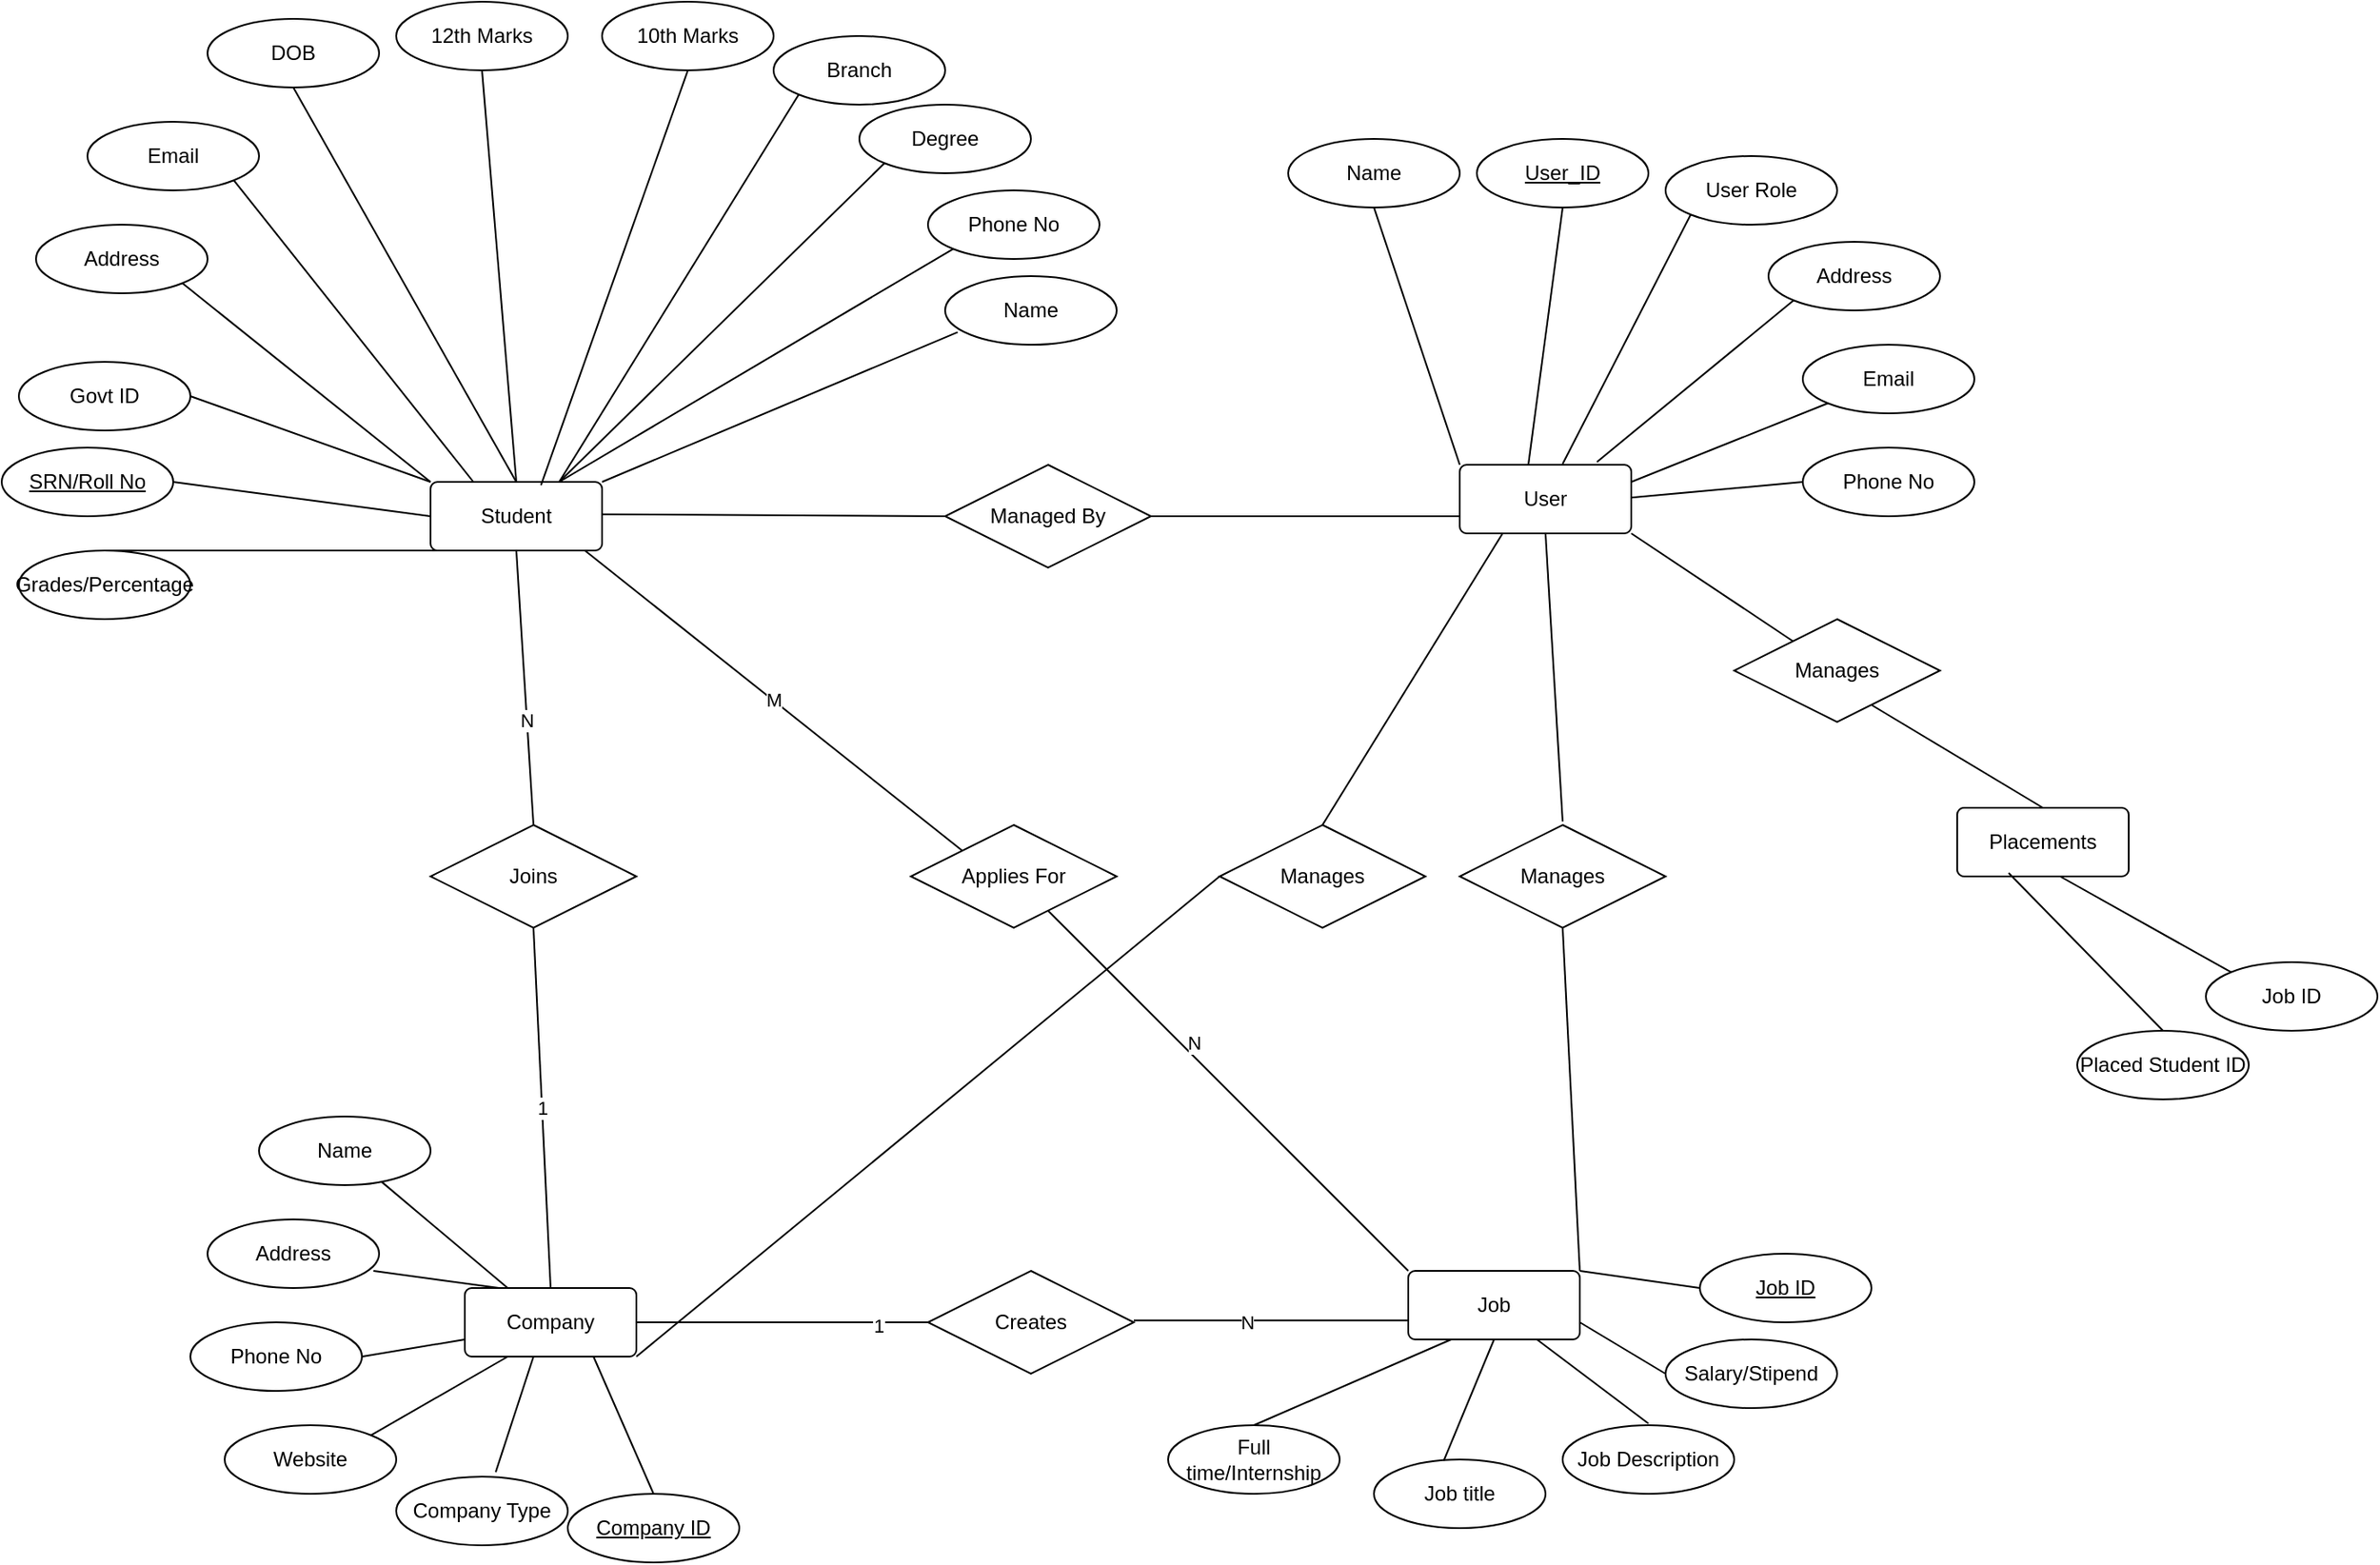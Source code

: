 <mxfile version="20.3.0" type="device"><diagram id="SR4ffsHpVRuL1ZDXaq96" name="Page-1"><mxGraphModel dx="1530" dy="1500" grid="1" gridSize="10" guides="1" tooltips="1" connect="1" arrows="1" fold="1" page="1" pageScale="1" pageWidth="850" pageHeight="1100" math="0" shadow="0"><root><mxCell id="0"/><mxCell id="1" parent="0"/><mxCell id="3pLQlHkVnxzMtu4RfM7t-1" value="Student" style="rounded=1;arcSize=10;whiteSpace=wrap;html=1;align=center;" parent="1" vertex="1"><mxGeometry x="140" y="130" width="100" height="40" as="geometry"/></mxCell><mxCell id="3pLQlHkVnxzMtu4RfM7t-2" value="Govt ID" style="ellipse;whiteSpace=wrap;html=1;align=center;" parent="1" vertex="1"><mxGeometry x="-100" y="60" width="100" height="40" as="geometry"/></mxCell><mxCell id="3pLQlHkVnxzMtu4RfM7t-3" value="Phone No" style="ellipse;whiteSpace=wrap;html=1;align=center;" parent="1" vertex="1"><mxGeometry x="430" y="-40" width="100" height="40" as="geometry"/></mxCell><mxCell id="3pLQlHkVnxzMtu4RfM7t-4" value="Email" style="ellipse;whiteSpace=wrap;html=1;align=center;" parent="1" vertex="1"><mxGeometry x="-60" y="-80" width="100" height="40" as="geometry"/></mxCell><mxCell id="3pLQlHkVnxzMtu4RfM7t-5" value="Address" style="ellipse;whiteSpace=wrap;html=1;align=center;" parent="1" vertex="1"><mxGeometry x="-90" y="-20" width="100" height="40" as="geometry"/></mxCell><mxCell id="3pLQlHkVnxzMtu4RfM7t-6" value="Name" style="ellipse;whiteSpace=wrap;html=1;align=center;" parent="1" vertex="1"><mxGeometry x="440" y="10" width="100" height="40" as="geometry"/></mxCell><mxCell id="3pLQlHkVnxzMtu4RfM7t-7" value="DOB" style="ellipse;whiteSpace=wrap;html=1;align=center;" parent="1" vertex="1"><mxGeometry x="10" y="-140" width="100" height="40" as="geometry"/></mxCell><mxCell id="3pLQlHkVnxzMtu4RfM7t-8" style="edgeStyle=orthogonalEdgeStyle;rounded=0;orthogonalLoop=1;jettySize=auto;html=1;exitX=0.5;exitY=1;exitDx=0;exitDy=0;" parent="1" source="3pLQlHkVnxzMtu4RfM7t-4" target="3pLQlHkVnxzMtu4RfM7t-4" edge="1"><mxGeometry relative="1" as="geometry"/></mxCell><mxCell id="3pLQlHkVnxzMtu4RfM7t-9" value="" style="endArrow=none;html=1;rounded=0;exitX=1;exitY=0.5;exitDx=0;exitDy=0;entryX=0;entryY=0;entryDx=0;entryDy=0;" parent="1" source="3pLQlHkVnxzMtu4RfM7t-2" target="3pLQlHkVnxzMtu4RfM7t-1" edge="1"><mxGeometry relative="1" as="geometry"><mxPoint x="20" y="130" as="sourcePoint"/><mxPoint x="120" y="130" as="targetPoint"/></mxGeometry></mxCell><mxCell id="3pLQlHkVnxzMtu4RfM7t-10" value="" style="endArrow=none;html=1;rounded=0;entryX=0.25;entryY=0;entryDx=0;entryDy=0;exitX=1;exitY=1;exitDx=0;exitDy=0;" parent="1" source="3pLQlHkVnxzMtu4RfM7t-4" target="3pLQlHkVnxzMtu4RfM7t-1" edge="1"><mxGeometry relative="1" as="geometry"><mxPoint x="80" y="90" as="sourcePoint"/><mxPoint x="240" y="90" as="targetPoint"/></mxGeometry></mxCell><mxCell id="3pLQlHkVnxzMtu4RfM7t-11" value="" style="endArrow=none;html=1;rounded=0;entryX=0.5;entryY=0;entryDx=0;entryDy=0;exitX=0.5;exitY=1;exitDx=0;exitDy=0;" parent="1" source="3pLQlHkVnxzMtu4RfM7t-7" target="3pLQlHkVnxzMtu4RfM7t-1" edge="1"><mxGeometry relative="1" as="geometry"><mxPoint x="100" y="59.5" as="sourcePoint"/><mxPoint x="260" y="59.5" as="targetPoint"/></mxGeometry></mxCell><mxCell id="3pLQlHkVnxzMtu4RfM7t-12" value="" style="endArrow=none;html=1;rounded=0;entryX=0;entryY=1;entryDx=0;entryDy=0;exitX=0.75;exitY=0;exitDx=0;exitDy=0;" parent="1" source="3pLQlHkVnxzMtu4RfM7t-1" target="3pLQlHkVnxzMtu4RfM7t-3" edge="1"><mxGeometry relative="1" as="geometry"><mxPoint x="190" y="110" as="sourcePoint"/><mxPoint x="230" y="90" as="targetPoint"/></mxGeometry></mxCell><mxCell id="3pLQlHkVnxzMtu4RfM7t-13" value="" style="endArrow=none;html=1;rounded=0;entryX=0.073;entryY=0.817;entryDx=0;entryDy=0;entryPerimeter=0;exitX=1;exitY=0;exitDx=0;exitDy=0;" parent="1" source="3pLQlHkVnxzMtu4RfM7t-1" target="3pLQlHkVnxzMtu4RfM7t-6" edge="1"><mxGeometry relative="1" as="geometry"><mxPoint x="100" y="80" as="sourcePoint"/><mxPoint x="260" y="80" as="targetPoint"/></mxGeometry></mxCell><mxCell id="3pLQlHkVnxzMtu4RfM7t-15" value="SRN/Roll No" style="ellipse;whiteSpace=wrap;html=1;align=center;fontStyle=4;" parent="1" vertex="1"><mxGeometry x="-110" y="110" width="100" height="40" as="geometry"/></mxCell><mxCell id="3pLQlHkVnxzMtu4RfM7t-16" value="" style="endArrow=none;html=1;rounded=0;exitX=1;exitY=0.5;exitDx=0;exitDy=0;entryX=0;entryY=0.5;entryDx=0;entryDy=0;" parent="1" source="3pLQlHkVnxzMtu4RfM7t-15" target="3pLQlHkVnxzMtu4RfM7t-1" edge="1"><mxGeometry relative="1" as="geometry"><mxPoint x="-10" y="159" as="sourcePoint"/><mxPoint x="150" y="159" as="targetPoint"/></mxGeometry></mxCell><mxCell id="3pLQlHkVnxzMtu4RfM7t-17" value="Grades/Percentage" style="ellipse;whiteSpace=wrap;html=1;align=center;" parent="1" vertex="1"><mxGeometry x="-100" y="170" width="100" height="40" as="geometry"/></mxCell><mxCell id="3pLQlHkVnxzMtu4RfM7t-18" value="" style="endArrow=none;html=1;rounded=0;entryX=0.25;entryY=1;entryDx=0;entryDy=0;exitX=0.5;exitY=0;exitDx=0;exitDy=0;" parent="1" source="3pLQlHkVnxzMtu4RfM7t-17" target="3pLQlHkVnxzMtu4RfM7t-1" edge="1"><mxGeometry relative="1" as="geometry"><mxPoint x="80" y="229" as="sourcePoint"/><mxPoint x="240" y="229" as="targetPoint"/></mxGeometry></mxCell><mxCell id="3pLQlHkVnxzMtu4RfM7t-19" value="" style="endArrow=none;html=1;rounded=0;entryX=0;entryY=0;entryDx=0;entryDy=0;exitX=1;exitY=1;exitDx=0;exitDy=0;" parent="1" source="3pLQlHkVnxzMtu4RfM7t-5" target="3pLQlHkVnxzMtu4RfM7t-1" edge="1"><mxGeometry relative="1" as="geometry"><mxPoint x="50" y="79" as="sourcePoint"/><mxPoint x="210" y="79" as="targetPoint"/></mxGeometry></mxCell><mxCell id="3pLQlHkVnxzMtu4RfM7t-20" value="User" style="rounded=1;arcSize=10;whiteSpace=wrap;html=1;align=center;" parent="1" vertex="1"><mxGeometry x="740" y="120" width="100" height="40" as="geometry"/></mxCell><mxCell id="3pLQlHkVnxzMtu4RfM7t-24" value="User_ID" style="ellipse;whiteSpace=wrap;html=1;align=center;fontStyle=4;" parent="1" vertex="1"><mxGeometry x="750" y="-70" width="100" height="40" as="geometry"/></mxCell><mxCell id="3pLQlHkVnxzMtu4RfM7t-28" value="User Role" style="ellipse;whiteSpace=wrap;html=1;align=center;" parent="1" vertex="1"><mxGeometry x="860" y="-60" width="100" height="40" as="geometry"/></mxCell><mxCell id="3pLQlHkVnxzMtu4RfM7t-29" value="Name" style="ellipse;whiteSpace=wrap;html=1;align=center;" parent="1" vertex="1"><mxGeometry x="640" y="-70" width="100" height="40" as="geometry"/></mxCell><mxCell id="3pLQlHkVnxzMtu4RfM7t-34" value="" style="endArrow=none;html=1;rounded=0;entryX=0;entryY=1;entryDx=0;entryDy=0;" parent="1" target="3pLQlHkVnxzMtu4RfM7t-28" edge="1"><mxGeometry relative="1" as="geometry"><mxPoint x="800" y="119.5" as="sourcePoint"/><mxPoint x="960" y="119.5" as="targetPoint"/></mxGeometry></mxCell><mxCell id="3pLQlHkVnxzMtu4RfM7t-35" value="" style="endArrow=none;html=1;rounded=0;exitX=0.5;exitY=1;exitDx=0;exitDy=0;" parent="1" source="3pLQlHkVnxzMtu4RfM7t-24" edge="1"><mxGeometry relative="1" as="geometry"><mxPoint x="710" y="80" as="sourcePoint"/><mxPoint x="780" y="120" as="targetPoint"/></mxGeometry></mxCell><mxCell id="3pLQlHkVnxzMtu4RfM7t-36" value="" style="endArrow=none;html=1;rounded=0;entryX=0;entryY=0;entryDx=0;entryDy=0;exitX=0.5;exitY=1;exitDx=0;exitDy=0;" parent="1" source="3pLQlHkVnxzMtu4RfM7t-29" target="3pLQlHkVnxzMtu4RfM7t-20" edge="1"><mxGeometry relative="1" as="geometry"><mxPoint x="650" y="50" as="sourcePoint"/><mxPoint x="810" y="50" as="targetPoint"/><Array as="points"/></mxGeometry></mxCell><mxCell id="3pLQlHkVnxzMtu4RfM7t-38" value="Company" style="rounded=1;arcSize=10;whiteSpace=wrap;html=1;align=center;" parent="1" vertex="1"><mxGeometry x="160" y="600" width="100" height="40" as="geometry"/></mxCell><mxCell id="3pLQlHkVnxzMtu4RfM7t-39" value="Salary/Stipend" style="ellipse;whiteSpace=wrap;html=1;align=center;" parent="1" vertex="1"><mxGeometry x="860" y="630" width="100" height="40" as="geometry"/></mxCell><mxCell id="3pLQlHkVnxzMtu4RfM7t-40" value="Job Description" style="ellipse;whiteSpace=wrap;html=1;align=center;" parent="1" vertex="1"><mxGeometry x="800" y="680" width="100" height="40" as="geometry"/></mxCell><mxCell id="3pLQlHkVnxzMtu4RfM7t-41" value="Job title" style="ellipse;whiteSpace=wrap;html=1;align=center;" parent="1" vertex="1"><mxGeometry x="690" y="700" width="100" height="40" as="geometry"/></mxCell><mxCell id="3pLQlHkVnxzMtu4RfM7t-42" value="Company Type" style="ellipse;whiteSpace=wrap;html=1;align=center;" parent="1" vertex="1"><mxGeometry x="120" y="710" width="100" height="40" as="geometry"/></mxCell><mxCell id="3pLQlHkVnxzMtu4RfM7t-43" value="Website" style="ellipse;whiteSpace=wrap;html=1;align=center;" parent="1" vertex="1"><mxGeometry x="20" y="680" width="100" height="40" as="geometry"/></mxCell><mxCell id="3pLQlHkVnxzMtu4RfM7t-44" value="Phone No" style="ellipse;whiteSpace=wrap;html=1;align=center;" parent="1" vertex="1"><mxGeometry y="620" width="100" height="40" as="geometry"/></mxCell><mxCell id="3pLQlHkVnxzMtu4RfM7t-45" value="Address" style="ellipse;whiteSpace=wrap;html=1;align=center;" parent="1" vertex="1"><mxGeometry x="10" y="560" width="100" height="40" as="geometry"/></mxCell><mxCell id="3pLQlHkVnxzMtu4RfM7t-46" value="Name" style="ellipse;whiteSpace=wrap;html=1;align=center;" parent="1" vertex="1"><mxGeometry x="40" y="500" width="100" height="40" as="geometry"/></mxCell><mxCell id="3pLQlHkVnxzMtu4RfM7t-47" value="Company ID" style="ellipse;whiteSpace=wrap;html=1;align=center;fontStyle=4;" parent="1" vertex="1"><mxGeometry x="220" y="720" width="100" height="40" as="geometry"/></mxCell><mxCell id="3pLQlHkVnxzMtu4RfM7t-48" value="" style="endArrow=none;html=1;rounded=0;entryX=0.25;entryY=1;entryDx=0;entryDy=0;exitX=1;exitY=0;exitDx=0;exitDy=0;" parent="1" source="3pLQlHkVnxzMtu4RfM7t-43" target="3pLQlHkVnxzMtu4RfM7t-38" edge="1"><mxGeometry relative="1" as="geometry"><mxPoint x="110" y="670" as="sourcePoint"/><mxPoint x="270" y="670" as="targetPoint"/></mxGeometry></mxCell><mxCell id="3pLQlHkVnxzMtu4RfM7t-49" value="" style="endArrow=none;html=1;rounded=0;exitX=1;exitY=0.5;exitDx=0;exitDy=0;" parent="1" source="3pLQlHkVnxzMtu4RfM7t-44" edge="1"><mxGeometry relative="1" as="geometry"><mxPoint y="630" as="sourcePoint"/><mxPoint x="160" y="630" as="targetPoint"/></mxGeometry></mxCell><mxCell id="3pLQlHkVnxzMtu4RfM7t-50" value="" style="endArrow=none;html=1;rounded=0;exitX=0.967;exitY=0.75;exitDx=0;exitDy=0;exitPerimeter=0;" parent="1" source="3pLQlHkVnxzMtu4RfM7t-45" edge="1"><mxGeometry relative="1" as="geometry"><mxPoint x="20" y="600" as="sourcePoint"/><mxPoint x="180" y="600" as="targetPoint"/></mxGeometry></mxCell><mxCell id="3pLQlHkVnxzMtu4RfM7t-51" value="" style="endArrow=none;html=1;rounded=0;entryX=0.25;entryY=0;entryDx=0;entryDy=0;" parent="1" source="3pLQlHkVnxzMtu4RfM7t-46" target="3pLQlHkVnxzMtu4RfM7t-38" edge="1"><mxGeometry relative="1" as="geometry"><mxPoint x="100" y="539" as="sourcePoint"/><mxPoint x="260" y="539" as="targetPoint"/></mxGeometry></mxCell><mxCell id="3pLQlHkVnxzMtu4RfM7t-52" value="" style="endArrow=none;html=1;rounded=0;entryX=0.75;entryY=1;entryDx=0;entryDy=0;exitX=0.5;exitY=0;exitDx=0;exitDy=0;" parent="1" source="3pLQlHkVnxzMtu4RfM7t-47" target="3pLQlHkVnxzMtu4RfM7t-38" edge="1"><mxGeometry relative="1" as="geometry"><mxPoint x="260" y="720" as="sourcePoint"/><mxPoint x="270" y="680" as="targetPoint"/></mxGeometry></mxCell><mxCell id="3pLQlHkVnxzMtu4RfM7t-53" value="" style="endArrow=none;html=1;rounded=0;exitX=0.75;exitY=1;exitDx=0;exitDy=0;" parent="1" source="3pLQlHkVnxzMtu4RfM7t-56" edge="1"><mxGeometry relative="1" as="geometry"><mxPoint x="690" y="679" as="sourcePoint"/><mxPoint x="850" y="679" as="targetPoint"/></mxGeometry></mxCell><mxCell id="3pLQlHkVnxzMtu4RfM7t-54" value="" style="endArrow=none;html=1;rounded=0;exitX=0.407;exitY=0.017;exitDx=0;exitDy=0;exitPerimeter=0;entryX=0.5;entryY=1;entryDx=0;entryDy=0;" parent="1" source="3pLQlHkVnxzMtu4RfM7t-41" edge="1" target="3pLQlHkVnxzMtu4RfM7t-56"><mxGeometry relative="1" as="geometry"><mxPoint x="600" y="640" as="sourcePoint"/><mxPoint x="760" y="640" as="targetPoint"/></mxGeometry></mxCell><mxCell id="3pLQlHkVnxzMtu4RfM7t-55" value="" style="endArrow=none;html=1;rounded=0;entryX=0.58;entryY=-0.067;entryDx=0;entryDy=0;entryPerimeter=0;" parent="1" target="3pLQlHkVnxzMtu4RfM7t-42" edge="1"><mxGeometry relative="1" as="geometry"><mxPoint x="200" y="640" as="sourcePoint"/><mxPoint x="360" y="640" as="targetPoint"/></mxGeometry></mxCell><mxCell id="3pLQlHkVnxzMtu4RfM7t-56" value="Job" style="rounded=1;arcSize=10;whiteSpace=wrap;html=1;align=center;" parent="1" vertex="1"><mxGeometry x="710" y="590" width="100" height="40" as="geometry"/></mxCell><mxCell id="3pLQlHkVnxzMtu4RfM7t-57" value="Job ID" style="ellipse;whiteSpace=wrap;html=1;align=center;fontStyle=4;" parent="1" vertex="1"><mxGeometry x="880" y="580" width="100" height="40" as="geometry"/></mxCell><mxCell id="3pLQlHkVnxzMtu4RfM7t-58" value="" style="endArrow=none;html=1;rounded=0;entryX=0;entryY=0.5;entryDx=0;entryDy=0;exitX=1;exitY=0.75;exitDx=0;exitDy=0;" parent="1" source="3pLQlHkVnxzMtu4RfM7t-56" target="3pLQlHkVnxzMtu4RfM7t-39" edge="1"><mxGeometry relative="1" as="geometry"><mxPoint x="810" y="639.5" as="sourcePoint"/><mxPoint x="970" y="639.5" as="targetPoint"/></mxGeometry></mxCell><mxCell id="3pLQlHkVnxzMtu4RfM7t-59" value="" style="endArrow=none;html=1;rounded=0;exitX=1;exitY=0;exitDx=0;exitDy=0;" parent="1" source="3pLQlHkVnxzMtu4RfM7t-56" edge="1"><mxGeometry relative="1" as="geometry"><mxPoint x="790" y="600" as="sourcePoint"/><mxPoint x="880" y="600" as="targetPoint"/></mxGeometry></mxCell><mxCell id="3pLQlHkVnxzMtu4RfM7t-60" value="Full time/Internship" style="ellipse;whiteSpace=wrap;html=1;align=center;" parent="1" vertex="1"><mxGeometry x="570" y="680" width="100" height="40" as="geometry"/></mxCell><mxCell id="3pLQlHkVnxzMtu4RfM7t-61" value="" style="endArrow=none;html=1;rounded=0;entryX=0.25;entryY=1;entryDx=0;entryDy=0;exitX=0.5;exitY=0;exitDx=0;exitDy=0;" parent="1" source="3pLQlHkVnxzMtu4RfM7t-60" edge="1" target="3pLQlHkVnxzMtu4RfM7t-56"><mxGeometry relative="1" as="geometry"><mxPoint x="630" y="670" as="sourcePoint"/><mxPoint x="720" y="640" as="targetPoint"/></mxGeometry></mxCell><mxCell id="3pLQlHkVnxzMtu4RfM7t-63" value="12th Marks" style="ellipse;whiteSpace=wrap;html=1;align=center;" parent="1" vertex="1"><mxGeometry x="120" y="-150" width="100" height="40" as="geometry"/></mxCell><mxCell id="3pLQlHkVnxzMtu4RfM7t-64" value="10th Marks" style="ellipse;whiteSpace=wrap;html=1;align=center;" parent="1" vertex="1"><mxGeometry x="240" y="-150" width="100" height="40" as="geometry"/></mxCell><mxCell id="3pLQlHkVnxzMtu4RfM7t-65" value="Branch" style="ellipse;whiteSpace=wrap;html=1;align=center;" parent="1" vertex="1"><mxGeometry x="340" y="-130" width="100" height="40" as="geometry"/></mxCell><mxCell id="3pLQlHkVnxzMtu4RfM7t-66" value="Degree" style="ellipse;whiteSpace=wrap;html=1;align=center;" parent="1" vertex="1"><mxGeometry x="390" y="-90" width="100" height="40" as="geometry"/></mxCell><mxCell id="3pLQlHkVnxzMtu4RfM7t-70" value="" style="endArrow=none;html=1;rounded=0;entryX=0;entryY=0.5;entryDx=0;entryDy=0;" parent="1" target="3pLQlHkVnxzMtu4RfM7t-78" edge="1"><mxGeometry relative="1" as="geometry"><mxPoint x="840" y="139.17" as="sourcePoint"/><mxPoint x="1000" y="139.17" as="targetPoint"/></mxGeometry></mxCell><mxCell id="3pLQlHkVnxzMtu4RfM7t-71" value="" style="endArrow=none;html=1;rounded=0;exitX=0.5;exitY=0;exitDx=0;exitDy=0;entryX=0.5;entryY=1;entryDx=0;entryDy=0;" parent="1" source="3pLQlHkVnxzMtu4RfM7t-1" target="3pLQlHkVnxzMtu4RfM7t-63" edge="1"><mxGeometry relative="1" as="geometry"><mxPoint x="110" y="-90" as="sourcePoint"/><mxPoint x="230" y="-150" as="targetPoint"/></mxGeometry></mxCell><mxCell id="3pLQlHkVnxzMtu4RfM7t-72" value="" style="endArrow=none;html=1;rounded=0;entryX=0.5;entryY=1;entryDx=0;entryDy=0;exitX=0.644;exitY=0.047;exitDx=0;exitDy=0;exitPerimeter=0;" parent="1" target="3pLQlHkVnxzMtu4RfM7t-64" edge="1" source="3pLQlHkVnxzMtu4RfM7t-1"><mxGeometry relative="1" as="geometry"><mxPoint x="190" y="120" as="sourcePoint"/><mxPoint x="350" y="-21.67" as="targetPoint"/></mxGeometry></mxCell><mxCell id="3pLQlHkVnxzMtu4RfM7t-73" value="" style="endArrow=none;html=1;rounded=0;entryX=0;entryY=1;entryDx=0;entryDy=0;exitX=0.75;exitY=0;exitDx=0;exitDy=0;" parent="1" source="3pLQlHkVnxzMtu4RfM7t-1" target="3pLQlHkVnxzMtu4RfM7t-65" edge="1"><mxGeometry relative="1" as="geometry"><mxPoint x="190" y="10" as="sourcePoint"/><mxPoint x="350" y="10" as="targetPoint"/></mxGeometry></mxCell><mxCell id="3pLQlHkVnxzMtu4RfM7t-74" value="" style="endArrow=none;html=1;rounded=0;exitX=0.75;exitY=0;exitDx=0;exitDy=0;entryX=0;entryY=1;entryDx=0;entryDy=0;" parent="1" source="3pLQlHkVnxzMtu4RfM7t-1" target="3pLQlHkVnxzMtu4RfM7t-66" edge="1"><mxGeometry relative="1" as="geometry"><mxPoint x="180" y="18.33" as="sourcePoint"/><mxPoint x="340" y="18.33" as="targetPoint"/></mxGeometry></mxCell><mxCell id="3pLQlHkVnxzMtu4RfM7t-78" value="Phone No" style="ellipse;whiteSpace=wrap;html=1;align=center;" parent="1" vertex="1"><mxGeometry x="940" y="110" width="100" height="40" as="geometry"/></mxCell><mxCell id="3pLQlHkVnxzMtu4RfM7t-79" value="Email" style="ellipse;whiteSpace=wrap;html=1;align=center;" parent="1" vertex="1"><mxGeometry x="940" y="50" width="100" height="40" as="geometry"/></mxCell><mxCell id="3pLQlHkVnxzMtu4RfM7t-80" value="Address" style="ellipse;whiteSpace=wrap;html=1;align=center;" parent="1" vertex="1"><mxGeometry x="920" y="-10" width="100" height="40" as="geometry"/></mxCell><mxCell id="3pLQlHkVnxzMtu4RfM7t-83" value="" style="endArrow=none;html=1;rounded=0;entryX=0;entryY=1;entryDx=0;entryDy=0;" parent="1" target="3pLQlHkVnxzMtu4RfM7t-80" edge="1"><mxGeometry relative="1" as="geometry"><mxPoint x="820" y="118.33" as="sourcePoint"/><mxPoint x="980" y="118.33" as="targetPoint"/></mxGeometry></mxCell><mxCell id="3pLQlHkVnxzMtu4RfM7t-84" value="" style="endArrow=none;html=1;rounded=0;entryX=0;entryY=1;entryDx=0;entryDy=0;exitX=1;exitY=0.25;exitDx=0;exitDy=0;" parent="1" source="3pLQlHkVnxzMtu4RfM7t-20" target="3pLQlHkVnxzMtu4RfM7t-79" edge="1"><mxGeometry relative="1" as="geometry"><mxPoint x="830" y="118.33" as="sourcePoint"/><mxPoint x="990" y="118.33" as="targetPoint"/></mxGeometry></mxCell><mxCell id="VHsxeNA16Ph1FDAVXKza-1" value="Joins" style="shape=rhombus;perimeter=rhombusPerimeter;whiteSpace=wrap;html=1;align=center;" vertex="1" parent="1"><mxGeometry x="140" y="330" width="120" height="60" as="geometry"/></mxCell><mxCell id="VHsxeNA16Ph1FDAVXKza-2" value="Applies For" style="shape=rhombus;perimeter=rhombusPerimeter;whiteSpace=wrap;html=1;align=center;" vertex="1" parent="1"><mxGeometry x="420" y="330" width="120" height="60" as="geometry"/></mxCell><mxCell id="VHsxeNA16Ph1FDAVXKza-3" value="Creates" style="shape=rhombus;perimeter=rhombusPerimeter;whiteSpace=wrap;html=1;align=center;" vertex="1" parent="1"><mxGeometry x="430" y="590" width="120" height="60" as="geometry"/></mxCell><mxCell id="VHsxeNA16Ph1FDAVXKza-4" value="1" style="endArrow=none;html=1;rounded=0;entryX=0.5;entryY=0;entryDx=0;entryDy=0;" edge="1" parent="1" target="3pLQlHkVnxzMtu4RfM7t-38"><mxGeometry relative="1" as="geometry"><mxPoint x="200" y="390" as="sourcePoint"/><mxPoint x="360" y="390" as="targetPoint"/></mxGeometry></mxCell><mxCell id="VHsxeNA16Ph1FDAVXKza-5" value="" style="endArrow=none;html=1;rounded=0;entryX=0.5;entryY=0;entryDx=0;entryDy=0;exitX=0.5;exitY=1;exitDx=0;exitDy=0;" edge="1" parent="1" source="3pLQlHkVnxzMtu4RfM7t-1" target="VHsxeNA16Ph1FDAVXKza-1"><mxGeometry relative="1" as="geometry"><mxPoint x="130" y="230" as="sourcePoint"/><mxPoint x="290" y="230" as="targetPoint"/></mxGeometry></mxCell><mxCell id="VHsxeNA16Ph1FDAVXKza-14" value="N" style="edgeLabel;html=1;align=center;verticalAlign=middle;resizable=0;points=[];" vertex="1" connectable="0" parent="VHsxeNA16Ph1FDAVXKza-5"><mxGeometry x="0.23" relative="1" as="geometry"><mxPoint as="offset"/></mxGeometry></mxCell><mxCell id="VHsxeNA16Ph1FDAVXKza-6" value="Managed By" style="shape=rhombus;perimeter=rhombusPerimeter;whiteSpace=wrap;html=1;align=center;" vertex="1" parent="1"><mxGeometry x="440" y="120" width="120" height="60" as="geometry"/></mxCell><mxCell id="VHsxeNA16Ph1FDAVXKza-7" style="edgeStyle=orthogonalEdgeStyle;rounded=0;orthogonalLoop=1;jettySize=auto;html=1;exitX=0.5;exitY=1;exitDx=0;exitDy=0;" edge="1" parent="1" source="3pLQlHkVnxzMtu4RfM7t-20" target="3pLQlHkVnxzMtu4RfM7t-20"><mxGeometry relative="1" as="geometry"/></mxCell><mxCell id="VHsxeNA16Ph1FDAVXKza-8" value="M" style="endArrow=none;html=1;rounded=0;entryX=0;entryY=0;entryDx=0;entryDy=0;" edge="1" parent="1" target="VHsxeNA16Ph1FDAVXKza-2"><mxGeometry relative="1" as="geometry"><mxPoint x="230" y="170" as="sourcePoint"/><mxPoint x="390" y="170" as="targetPoint"/></mxGeometry></mxCell><mxCell id="VHsxeNA16Ph1FDAVXKza-9" value="" style="endArrow=none;html=1;rounded=0;entryX=0;entryY=0.75;entryDx=0;entryDy=0;" edge="1" parent="1" target="3pLQlHkVnxzMtu4RfM7t-20"><mxGeometry relative="1" as="geometry"><mxPoint x="560" y="150" as="sourcePoint"/><mxPoint x="720" y="150" as="targetPoint"/></mxGeometry></mxCell><mxCell id="VHsxeNA16Ph1FDAVXKza-10" value="" style="endArrow=none;html=1;rounded=0;entryX=0;entryY=0.5;entryDx=0;entryDy=0;" edge="1" parent="1" target="VHsxeNA16Ph1FDAVXKza-6"><mxGeometry relative="1" as="geometry"><mxPoint x="240" y="148.89" as="sourcePoint"/><mxPoint x="400" y="148.89" as="targetPoint"/></mxGeometry></mxCell><mxCell id="VHsxeNA16Ph1FDAVXKza-11" value="" style="endArrow=none;html=1;rounded=0;" edge="1" parent="1"><mxGeometry relative="1" as="geometry"><mxPoint x="550" y="618.89" as="sourcePoint"/><mxPoint x="710" y="618.89" as="targetPoint"/><Array as="points"><mxPoint x="640" y="618.89"/></Array></mxGeometry></mxCell><mxCell id="VHsxeNA16Ph1FDAVXKza-39" value="N" style="edgeLabel;html=1;align=center;verticalAlign=middle;resizable=0;points=[];" vertex="1" connectable="0" parent="VHsxeNA16Ph1FDAVXKza-11"><mxGeometry x="-0.188" y="-1" relative="1" as="geometry"><mxPoint x="1" as="offset"/></mxGeometry></mxCell><mxCell id="VHsxeNA16Ph1FDAVXKza-12" value="" style="endArrow=none;html=1;rounded=0;exitX=1;exitY=0.5;exitDx=0;exitDy=0;" edge="1" parent="1" source="3pLQlHkVnxzMtu4RfM7t-38"><mxGeometry relative="1" as="geometry"><mxPoint x="270" y="620" as="sourcePoint"/><mxPoint x="430" y="620" as="targetPoint"/></mxGeometry></mxCell><mxCell id="VHsxeNA16Ph1FDAVXKza-40" value="1" style="edgeLabel;html=1;align=center;verticalAlign=middle;resizable=0;points=[];" vertex="1" connectable="0" parent="VHsxeNA16Ph1FDAVXKza-12"><mxGeometry x="0.659" y="-2" relative="1" as="geometry"><mxPoint as="offset"/></mxGeometry></mxCell><mxCell id="VHsxeNA16Ph1FDAVXKza-13" value="" style="endArrow=none;html=1;rounded=0;entryX=0;entryY=0;entryDx=0;entryDy=0;" edge="1" parent="1" target="3pLQlHkVnxzMtu4RfM7t-56"><mxGeometry relative="1" as="geometry"><mxPoint x="500" y="380" as="sourcePoint"/><mxPoint x="660" y="380" as="targetPoint"/></mxGeometry></mxCell><mxCell id="VHsxeNA16Ph1FDAVXKza-17" value="N" style="edgeLabel;html=1;align=center;verticalAlign=middle;resizable=0;points=[];" vertex="1" connectable="0" parent="VHsxeNA16Ph1FDAVXKza-13"><mxGeometry x="-0.228" y="6" relative="1" as="geometry"><mxPoint as="offset"/></mxGeometry></mxCell><mxCell id="VHsxeNA16Ph1FDAVXKza-19" value="Manages" style="shape=rhombus;perimeter=rhombusPerimeter;whiteSpace=wrap;html=1;align=center;" vertex="1" parent="1"><mxGeometry x="740" y="330" width="120" height="60" as="geometry"/></mxCell><mxCell id="VHsxeNA16Ph1FDAVXKza-20" value="" style="endArrow=none;html=1;rounded=0;entryX=0.5;entryY=1;entryDx=0;entryDy=0;" edge="1" parent="1" target="3pLQlHkVnxzMtu4RfM7t-20"><mxGeometry relative="1" as="geometry"><mxPoint x="800" y="328" as="sourcePoint"/><mxPoint x="960" y="328" as="targetPoint"/></mxGeometry></mxCell><mxCell id="VHsxeNA16Ph1FDAVXKza-21" value="" style="endArrow=none;html=1;rounded=0;entryX=1;entryY=0;entryDx=0;entryDy=0;" edge="1" parent="1" target="3pLQlHkVnxzMtu4RfM7t-56"><mxGeometry relative="1" as="geometry"><mxPoint x="800" y="390" as="sourcePoint"/><mxPoint x="960" y="390" as="targetPoint"/></mxGeometry></mxCell><mxCell id="VHsxeNA16Ph1FDAVXKza-22" value="Manages" style="shape=rhombus;perimeter=rhombusPerimeter;whiteSpace=wrap;html=1;align=center;" vertex="1" parent="1"><mxGeometry x="600" y="330" width="120" height="60" as="geometry"/></mxCell><mxCell id="VHsxeNA16Ph1FDAVXKza-23" value="" style="endArrow=none;html=1;rounded=0;entryX=0.25;entryY=1;entryDx=0;entryDy=0;exitX=0.5;exitY=0;exitDx=0;exitDy=0;" edge="1" parent="1" source="VHsxeNA16Ph1FDAVXKza-22" target="3pLQlHkVnxzMtu4RfM7t-20"><mxGeometry relative="1" as="geometry"><mxPoint x="610" y="360" as="sourcePoint"/><mxPoint x="770" y="360" as="targetPoint"/></mxGeometry></mxCell><mxCell id="VHsxeNA16Ph1FDAVXKza-24" value="" style="endArrow=none;html=1;rounded=0;exitX=1;exitY=1;exitDx=0;exitDy=0;entryX=0;entryY=0.5;entryDx=0;entryDy=0;" edge="1" parent="1" source="3pLQlHkVnxzMtu4RfM7t-38" target="VHsxeNA16Ph1FDAVXKza-22"><mxGeometry relative="1" as="geometry"><mxPoint x="540" y="810" as="sourcePoint"/><mxPoint x="700" y="810" as="targetPoint"/></mxGeometry></mxCell><mxCell id="VHsxeNA16Ph1FDAVXKza-25" value="Placements" style="rounded=1;arcSize=10;whiteSpace=wrap;html=1;align=center;" vertex="1" parent="1"><mxGeometry x="1030" y="320" width="100" height="40" as="geometry"/></mxCell><mxCell id="VHsxeNA16Ph1FDAVXKza-28" value="Job ID" style="ellipse;whiteSpace=wrap;html=1;align=center;" vertex="1" parent="1"><mxGeometry x="1175" y="410" width="100" height="40" as="geometry"/></mxCell><mxCell id="VHsxeNA16Ph1FDAVXKza-29" value="Placed Student ID" style="ellipse;whiteSpace=wrap;html=1;align=center;" vertex="1" parent="1"><mxGeometry x="1100" y="450" width="100" height="40" as="geometry"/></mxCell><mxCell id="VHsxeNA16Ph1FDAVXKza-33" value="" style="endArrow=none;html=1;rounded=0;entryX=0;entryY=0;entryDx=0;entryDy=0;" edge="1" parent="1" target="VHsxeNA16Ph1FDAVXKza-28"><mxGeometry relative="1" as="geometry"><mxPoint x="1090" y="360" as="sourcePoint"/><mxPoint x="1250" y="360" as="targetPoint"/></mxGeometry></mxCell><mxCell id="VHsxeNA16Ph1FDAVXKza-34" value="" style="endArrow=none;html=1;rounded=0;entryX=0.5;entryY=0;entryDx=0;entryDy=0;" edge="1" parent="1" target="VHsxeNA16Ph1FDAVXKza-29"><mxGeometry relative="1" as="geometry"><mxPoint x="1060" y="358" as="sourcePoint"/><mxPoint x="1220" y="358" as="targetPoint"/></mxGeometry></mxCell><mxCell id="VHsxeNA16Ph1FDAVXKza-35" value="" style="endArrow=none;html=1;rounded=0;" edge="1" parent="1" target="VHsxeNA16Ph1FDAVXKza-36"><mxGeometry relative="1" as="geometry"><mxPoint x="840" y="160" as="sourcePoint"/><mxPoint x="1000" y="160" as="targetPoint"/></mxGeometry></mxCell><mxCell id="VHsxeNA16Ph1FDAVXKza-36" value="Manages" style="shape=rhombus;perimeter=rhombusPerimeter;whiteSpace=wrap;html=1;align=center;" vertex="1" parent="1"><mxGeometry x="900" y="210" width="120" height="60" as="geometry"/></mxCell><mxCell id="VHsxeNA16Ph1FDAVXKza-37" value="" style="endArrow=none;html=1;rounded=0;entryX=0.5;entryY=0;entryDx=0;entryDy=0;" edge="1" parent="1" target="VHsxeNA16Ph1FDAVXKza-25"><mxGeometry relative="1" as="geometry"><mxPoint x="980" y="260" as="sourcePoint"/><mxPoint x="1140" y="260" as="targetPoint"/></mxGeometry></mxCell></root></mxGraphModel></diagram></mxfile>